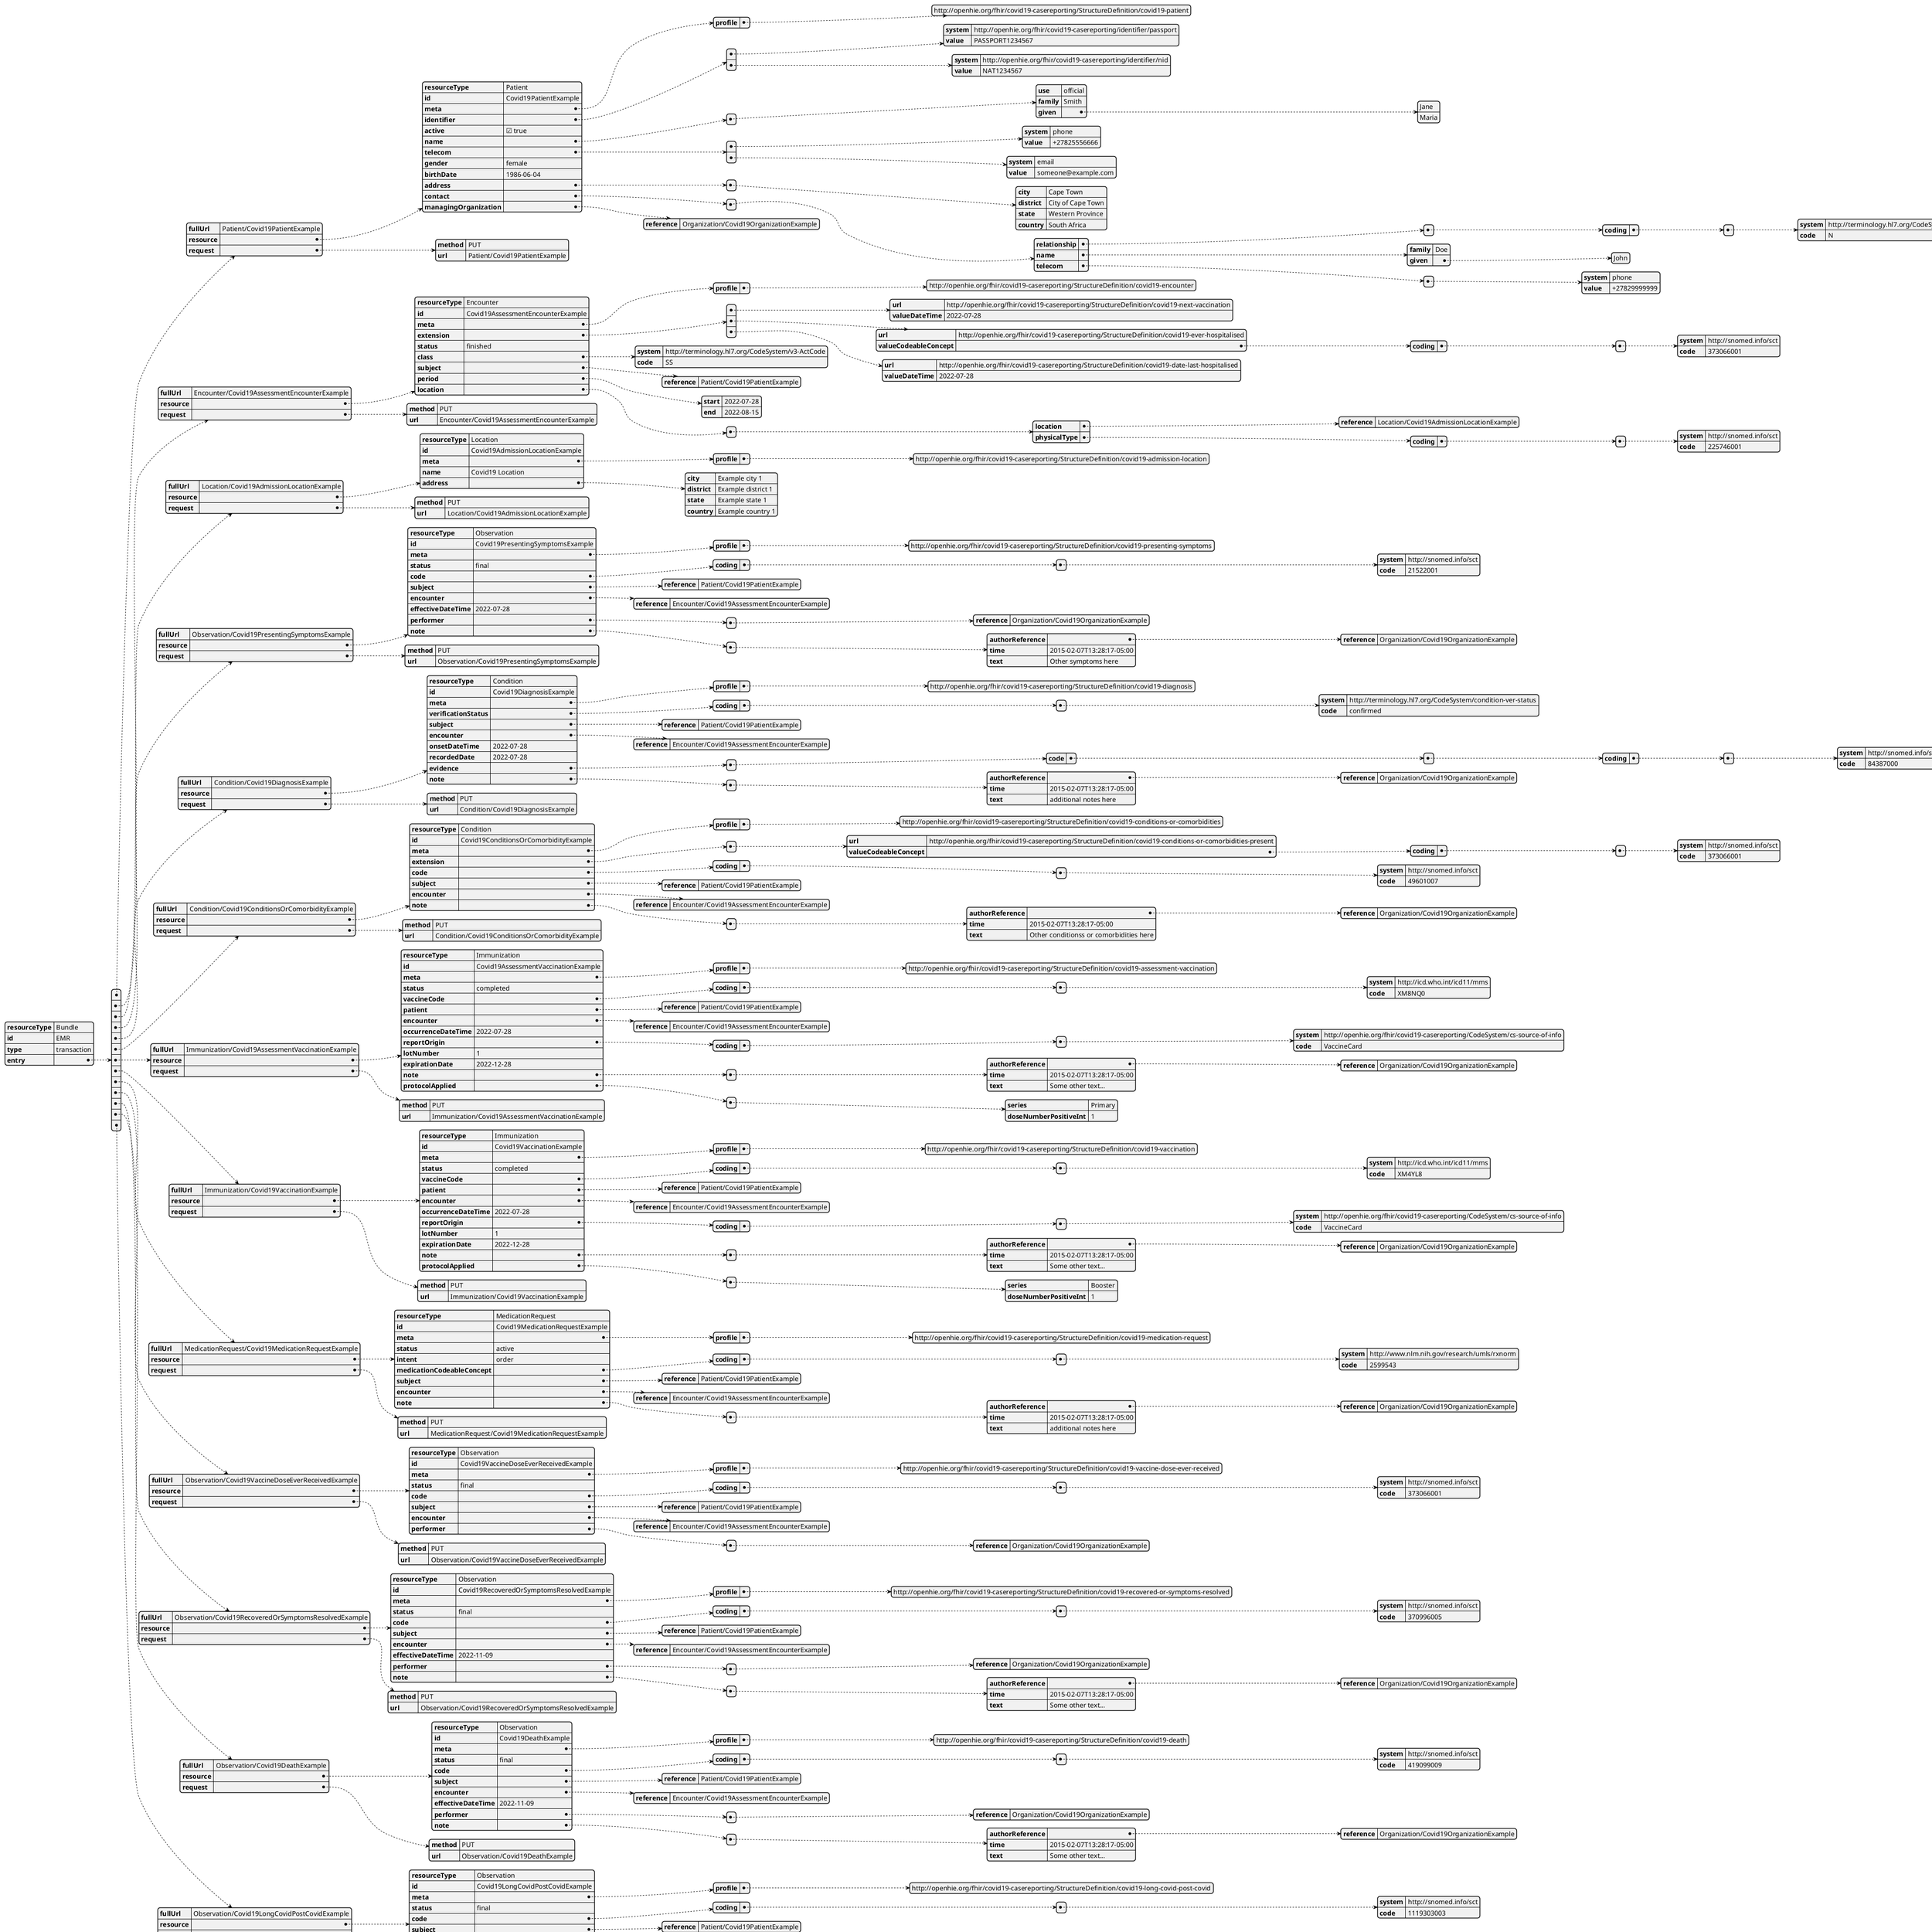 @startjson emr-bundle
{
  "resourceType" : "Bundle",
  "id" : "EMR",
  "type" : "transaction",
  "entry" : [{
    "fullUrl" : "Patient/Covid19PatientExample",
    "resource" : {
      "resourceType" : "Patient",
      "id" : "Covid19PatientExample",
      "meta" : {
        "profile" : ["http://openhie.org/fhir/covid19-casereporting/StructureDefinition/covid19-patient"]
      },
      "identifier" : [{
        "system" : "http://openhie.org/fhir/covid19-casereporting/identifier/passport",
        "value" : "PASSPORT1234567"
      },
      {
        "system" : "http://openhie.org/fhir/covid19-casereporting/identifier/nid",
        "value" : "NAT1234567"
      }],
      "active" : true,
      "name" : [{
        "use" : "official",
        "family" : "Smith",
        "given" : ["Jane",
        "Maria"]
      }],
      "telecom" : [{
        "system" : "phone",
        "value" : "+27825556666"
      },
      {
        "system" : "email",
        "value" : "someone@example.com"
      }],
      "gender" : "female",
      "birthDate" : "1986-06-04",
      "address" : [{
        "city" : "Cape Town",
        "district" : "City of Cape Town",
        "state" : "Western Province",
        "country" : "South Africa"
      }],
      "contact" : [{
        "relationship" : [{
          "coding" : [{
            "system" : "http://terminology.hl7.org/CodeSystem/v2-0131",
            "code" : "N"
          }]
        }],
        "name" : {
          "family" : "Doe",
          "given" : ["John"]
        },
        "telecom" : [{
          "system" : "phone",
          "value" : "+27829999999"
        }]
      }],
      "managingOrganization" : {
        "reference" : "Organization/Covid19OrganizationExample"
      }
    },
    "request" : {
      "method" : "PUT",
      "url" : "Patient/Covid19PatientExample"
    }
  },
  {
    "fullUrl" : "Encounter/Covid19AssessmentEncounterExample",
    "resource" : {
      "resourceType" : "Encounter",
      "id" : "Covid19AssessmentEncounterExample",
      "meta" : {
        "profile" : ["http://openhie.org/fhir/covid19-casereporting/StructureDefinition/covid19-encounter"]
      },
      "extension" : [{
        "url" : "http://openhie.org/fhir/covid19-casereporting/StructureDefinition/covid19-next-vaccination",
        "valueDateTime" : "2022-07-28"
      },
      {
        "url" : "http://openhie.org/fhir/covid19-casereporting/StructureDefinition/covid19-ever-hospitalised",
        "valueCodeableConcept" : {
          "coding" : [{
            "system" : "http://snomed.info/sct",
            "code" : "373066001"
          }]
        }
      },
      {
        "url" : "http://openhie.org/fhir/covid19-casereporting/StructureDefinition/covid19-date-last-hospitalised",
        "valueDateTime" : "2022-07-28"
      }],
      "status" : "finished",
      "class" : {
        "system" : "http://terminology.hl7.org/CodeSystem/v3-ActCode",
        "code" : "SS"
      },
      "subject" : {
        "reference" : "Patient/Covid19PatientExample"
      },
      "period" : {
        "start" : "2022-07-28",
        "end" : "2022-08-15"
      },
      "location" : [{
        "location" : {
          "reference" : "Location/Covid19AdmissionLocationExample"
        },
        "physicalType" : {
          "coding" : [{
            "system" : "http://snomed.info/sct",
            "code" : "225746001"
          }]
        }
      }]
    },
    "request" : {
      "method" : "PUT",
      "url" : "Encounter/Covid19AssessmentEncounterExample"
    }
  },
  {
    "fullUrl" : "Location/Covid19AdmissionLocationExample",
    "resource" : {
      "resourceType" : "Location",
      "id" : "Covid19AdmissionLocationExample",
      "meta" : {
        "profile" : ["http://openhie.org/fhir/covid19-casereporting/StructureDefinition/covid19-admission-location"]
      },
      "name" : "Covid19 Location",
      "address" : {
        "city" : "Example city 1",
        "district" : "Example district 1",
        "state" : "Example state 1",
        "country" : "Example country 1"
      }
    },
    "request" : {
      "method" : "PUT",
      "url" : "Location/Covid19AdmissionLocationExample"
    }
  },
  {
    "fullUrl" : "Observation/Covid19PresentingSymptomsExample",
    "resource" : {
      "resourceType" : "Observation",
      "id" : "Covid19PresentingSymptomsExample",
      "meta" : {
        "profile" : ["http://openhie.org/fhir/covid19-casereporting/StructureDefinition/covid19-presenting-symptoms"]
      },
      "status" : "final",
      "code" : {
        "coding" : [{
          "system" : "http://snomed.info/sct",
          "code" : "21522001"
        }]
      },
      "subject" : {
        "reference" : "Patient/Covid19PatientExample"
      },
      "encounter" : {
        "reference" : "Encounter/Covid19AssessmentEncounterExample"
      },
      "effectiveDateTime" : "2022-07-28",
      "performer" : [{
        "reference" : "Organization/Covid19OrganizationExample"
      }],
      "note" : [{
        "authorReference" : {
          "reference" : "Organization/Covid19OrganizationExample"
        },
        "time" : "2015-02-07T13:28:17-05:00",
        "text" : "Other symptoms here"
      }]
    },
    "request" : {
      "method" : "PUT",
      "url" : "Observation/Covid19PresentingSymptomsExample"
    }
  },
  {
    "fullUrl" : "Condition/Covid19DiagnosisExample",
    "resource" : {
      "resourceType" : "Condition",
      "id" : "Covid19DiagnosisExample",
      "meta" : {
        "profile" : ["http://openhie.org/fhir/covid19-casereporting/StructureDefinition/covid19-diagnosis"]
      },
      "verificationStatus" : {
        "coding" : [{
          "system" : "http://terminology.hl7.org/CodeSystem/condition-ver-status",
          "code" : "confirmed"
        }]
      },
      "subject" : {
        "reference" : "Patient/Covid19PatientExample"
      },
      "encounter" : {
        "reference" : "Encounter/Covid19AssessmentEncounterExample"
      },
      "onsetDateTime" : "2022-07-28",
      "recordedDate" : "2022-07-28",
      "evidence" : [{
        "code" : [{
          "coding" : [{
            "system" : "http://snomed.info/sct",
            "code" : "84387000"
          }]
        }]
      }],
      "note" : [{
        "authorReference" : {
          "reference" : "Organization/Covid19OrganizationExample"
        },
        "time" : "2015-02-07T13:28:17-05:00",
        "text" : "additional notes here"
      }]
    },
    "request" : {
      "method" : "PUT",
      "url" : "Condition/Covid19DiagnosisExample"
    }
  },
  {
    "fullUrl" : "Condition/Covid19ConditionsOrComorbidityExample",
    "resource" : {
      "resourceType" : "Condition",
      "id" : "Covid19ConditionsOrComorbidityExample",
      "meta" : {
        "profile" : ["http://openhie.org/fhir/covid19-casereporting/StructureDefinition/covid19-conditions-or-comorbidities"]
      },
     
      "extension" : [{
        "url" : "http://openhie.org/fhir/covid19-casereporting/StructureDefinition/covid19-conditions-or-comorbidities-present",
        "valueCodeableConcept" : {
          "coding" : [{
            "system" : "http://snomed.info/sct",
            "code" : "373066001"
          }]
        }
      }],
      "code" : {
        "coding" : [{
          "system" : "http://snomed.info/sct",
          "code" : "49601007"
        }]
      },
      "subject" : {
        "reference" : "Patient/Covid19PatientExample"
      },
      "encounter" : {
        "reference" : "Encounter/Covid19AssessmentEncounterExample"
      },
      "note" : [{
        "authorReference" : {
          "reference" : "Organization/Covid19OrganizationExample"
        },
        "time" : "2015-02-07T13:28:17-05:00",
        "text" : "Other conditionss or comorbidities here"
      }]
    },
    "request" : {
      "method" : "PUT",
      "url" : "Condition/Covid19ConditionsOrComorbidityExample"
    }
  },
  {
    "fullUrl" : "Immunization/Covid19AssessmentVaccinationExample",
    "resource" : {
      "resourceType" : "Immunization",
      "id" : "Covid19AssessmentVaccinationExample",
      "meta" : {
        "profile" : ["http://openhie.org/fhir/covid19-casereporting/StructureDefinition/covid19-assessment-vaccination"]
      },
    
      "status" : "completed",
      "vaccineCode" : {
        "coding" : [{
          "system" : "http://icd.who.int/icd11/mms",
          "code" : "XM8NQ0"
        }]
      },
      "patient" : {
        "reference" : "Patient/Covid19PatientExample"
      },
      "encounter" : {
        "reference" : "Encounter/Covid19AssessmentEncounterExample"
      },
      "occurrenceDateTime" : "2022-07-28",
      "reportOrigin" : {
        "coding" : [{
          "system" : "http://openhie.org/fhir/covid19-casereporting/CodeSystem/cs-source-of-info",
          "code" : "VaccineCard"
        }]
      },
      "lotNumber" : "1",
      "expirationDate" : "2022-12-28",
      "note" : [{
        "authorReference" : {
          "reference" : "Organization/Covid19OrganizationExample"
        },
        "time" : "2015-02-07T13:28:17-05:00",
        "text" : "Some other text..."
      }],
      "protocolApplied" : [{
        "series" : "Primary",
        "doseNumberPositiveInt" : 1
      }]
    },
    "request" : {
      "method" : "PUT",
      "url" : "Immunization/Covid19AssessmentVaccinationExample"
    }
  },
  {
    "fullUrl" : "Immunization/Covid19VaccinationExample",
    "resource" : {
      "resourceType" : "Immunization",
      "id" : "Covid19VaccinationExample",
      "meta" : {
        "profile" : ["http://openhie.org/fhir/covid19-casereporting/StructureDefinition/covid19-vaccination"]
      },
    
      "status" : "completed",
      "vaccineCode" : {
        "coding" : [{
          "system" : "http://icd.who.int/icd11/mms",
          "code" : "XM4YL8"
        }]
      },
      "patient" : {
        "reference" : "Patient/Covid19PatientExample"
      },
      "encounter" : {
        "reference" : "Encounter/Covid19AssessmentEncounterExample"
      },
      "occurrenceDateTime" : "2022-07-28",
      "reportOrigin" : {
        "coding" : [{
          "system" : "http://openhie.org/fhir/covid19-casereporting/CodeSystem/cs-source-of-info",
          "code" : "VaccineCard"
        }]
      },
      "lotNumber" : "1",
      "expirationDate" : "2022-12-28",
      "note" : [{
        "authorReference" : {
          "reference" : "Organization/Covid19OrganizationExample"
        },
        "time" : "2015-02-07T13:28:17-05:00",
        "text" : "Some other text..."
      }],
      "protocolApplied" : [{
        "series" : "Booster",
        "doseNumberPositiveInt" : 1
      }]
    },
    "request" : {
      "method" : "PUT",
      "url" : "Immunization/Covid19VaccinationExample"
    }
  },
  {
    "fullUrl" : "MedicationRequest/Covid19MedicationRequestExample",
    "resource" : {
      "resourceType" : "MedicationRequest",
      "id" : "Covid19MedicationRequestExample",
      "meta" : {
        "profile" : ["http://openhie.org/fhir/covid19-casereporting/StructureDefinition/covid19-medication-request"]
      },
     
      "status" : "active",
      "intent" : "order",
      "medicationCodeableConcept" : {
        "coding" : [{
          "system" : "http://www.nlm.nih.gov/research/umls/rxnorm",
          "code" : "2599543"
        }]
      },
      "subject" : {
        "reference" : "Patient/Covid19PatientExample"
      },
      "encounter" : {
        "reference" : "Encounter/Covid19AssessmentEncounterExample"
      },
      "note" : [{
        "authorReference" : {
          "reference" : "Organization/Covid19OrganizationExample"
        },
        "time" : "2015-02-07T13:28:17-05:00",
        "text" : "additional notes here"
      }]
    },
    "request" : {
      "method" : "PUT",
      "url" : "MedicationRequest/Covid19MedicationRequestExample"
    }
  },
  {
    "fullUrl" : "Observation/Covid19VaccineDoseEverReceivedExample",
    "resource" : {
      "resourceType" : "Observation",
      "id" : "Covid19VaccineDoseEverReceivedExample",
      "meta" : {
        "profile" : ["http://openhie.org/fhir/covid19-casereporting/StructureDefinition/covid19-vaccine-dose-ever-received"]
      },
    
      "status" : "final",
      "code" : {
        "coding" : [{
          "system" : "http://snomed.info/sct",
          "code" : "373066001"
        }]
      },
      "subject" : {
        "reference" : "Patient/Covid19PatientExample"
      },
      "encounter" : {
        "reference" : "Encounter/Covid19AssessmentEncounterExample"
      },
      "performer" : [{
        "reference" : "Organization/Covid19OrganizationExample"
      }]
    },
    "request" : {
      "method" : "PUT",
      "url" : "Observation/Covid19VaccineDoseEverReceivedExample"
    }
  },
  {
    "fullUrl" : "Observation/Covid19RecoveredOrSymptomsResolvedExample",
    "resource" : {
      "resourceType" : "Observation",
      "id" : "Covid19RecoveredOrSymptomsResolvedExample",
      "meta" : {
        "profile" : ["http://openhie.org/fhir/covid19-casereporting/StructureDefinition/covid19-recovered-or-symptoms-resolved"]
      },
     
      "status" : "final",
      "code" : {
        "coding" : [{
          "system" : "http://snomed.info/sct",
          "code" : "370996005"
        }]
      },
      "subject" : {
        "reference" : "Patient/Covid19PatientExample"
      },
      "encounter" : {
        "reference" : "Encounter/Covid19AssessmentEncounterExample"
      },
      "effectiveDateTime" : "2022-11-09",
      "performer" : [{
        "reference" : "Organization/Covid19OrganizationExample"
      }],
      "note" : [{
        "authorReference" : {
          "reference" : "Organization/Covid19OrganizationExample"
        },
        "time" : "2015-02-07T13:28:17-05:00",
        "text" : "Some other text..."
      }]
    },
    "request" : {
      "method" : "PUT",
      "url" : "Observation/Covid19RecoveredOrSymptomsResolvedExample"
    }
  },
  {
    "fullUrl" : "Observation/Covid19DeathExample",
    "resource" : {
      "resourceType" : "Observation",
      "id" : "Covid19DeathExample",
      "meta" : {
        "profile" : ["http://openhie.org/fhir/covid19-casereporting/StructureDefinition/covid19-death"]
      },
     
      "status" : "final",
      "code" : {
        "coding" : [{
          "system" : "http://snomed.info/sct",
          "code" : "419099009"
        }]
      },
      "subject" : {
        "reference" : "Patient/Covid19PatientExample"
      },
      "encounter" : {
        "reference" : "Encounter/Covid19AssessmentEncounterExample"
      },
      "effectiveDateTime" : "2022-11-09",
      "performer" : [{
        "reference" : "Organization/Covid19OrganizationExample"
      }],
      "note" : [{
        "authorReference" : {
          "reference" : "Organization/Covid19OrganizationExample"
        },
        "time" : "2015-02-07T13:28:17-05:00",
        "text" : "Some other text..."
      }]
    },
    "request" : {
      "method" : "PUT",
      "url" : "Observation/Covid19DeathExample"
    }
  },
  {
    "fullUrl" : "Observation/Covid19LongCovidPostCovidExample",
    "resource" : {
      "resourceType" : "Observation",
      "id" : "Covid19LongCovidPostCovidExample",
      "meta" : {
        "profile" : ["http://openhie.org/fhir/covid19-casereporting/StructureDefinition/covid19-long-covid-post-covid"]
      },
    
      "status" : "final",
      "code" : {
        "coding" : [{
          "system" : "http://snomed.info/sct",
          "code" : "1119303003"
        }]
      },
      "subject" : {
        "reference" : "Patient/Covid19PatientExample"
      },
      "encounter" : {
        "reference" : "Encounter/Covid19AssessmentEncounterExample"
      },
      "effectiveDateTime" : "2022-11-09",
      "performer" : [{
        "reference" : "Organization/Covid19OrganizationExample"
      }],
      "note" : [{
        "authorReference" : {
          "reference" : "Organization/Covid19OrganizationExample"
        },
        "time" : "2015-02-07T13:28:17-05:00",
        "text" : "Some other text..."
      }]
    },
    "request" : {
      "method" : "PUT",
      "url" : "Observation/Covid19LongCovidPostCovidExample"
    }
  }]
}

@endjson